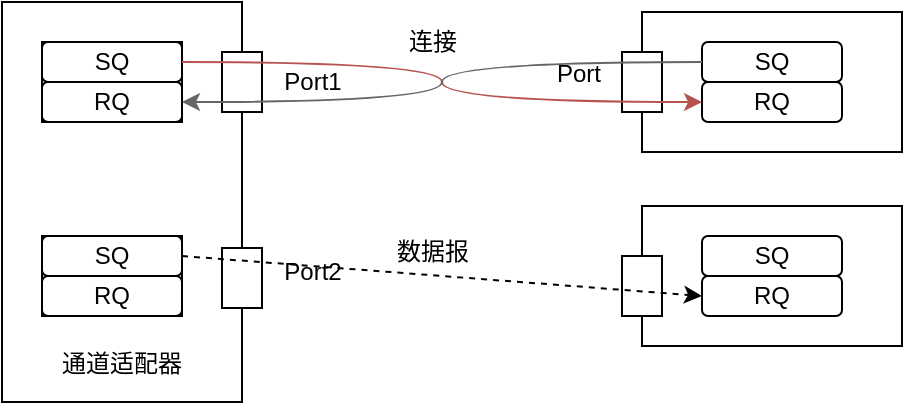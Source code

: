 <mxfile version="26.0.16">
  <diagram name="第 1 页" id="fQB9fal9nah5qrefnm-s">
    <mxGraphModel dx="977" dy="489" grid="1" gridSize="10" guides="1" tooltips="1" connect="1" arrows="1" fold="1" page="1" pageScale="1" pageWidth="827" pageHeight="1169" math="0" shadow="0">
      <root>
        <mxCell id="0" />
        <mxCell id="1" parent="0" />
        <mxCell id="wNhZcJhVLj2rORX2yZU1-18" value="" style="rounded=0;whiteSpace=wrap;html=1;" parent="1" vertex="1">
          <mxGeometry x="510" y="130" width="70" height="40" as="geometry" />
        </mxCell>
        <mxCell id="wNhZcJhVLj2rORX2yZU1-14" value="" style="rounded=0;whiteSpace=wrap;html=1;" parent="1" vertex="1">
          <mxGeometry x="160" y="110" width="120" height="200" as="geometry" />
        </mxCell>
        <mxCell id="wNhZcJhVLj2rORX2yZU1-2" value="通道适配器" style="text;html=1;align=center;verticalAlign=middle;whiteSpace=wrap;rounded=0;" parent="1" vertex="1">
          <mxGeometry x="180" y="276" width="80" height="30" as="geometry" />
        </mxCell>
        <mxCell id="wNhZcJhVLj2rORX2yZU1-3" value="" style="rounded=0;whiteSpace=wrap;html=1;" parent="1" vertex="1">
          <mxGeometry x="270" y="135" width="20" height="30" as="geometry" />
        </mxCell>
        <mxCell id="wNhZcJhVLj2rORX2yZU1-4" value="Port1" style="text;html=1;align=center;verticalAlign=middle;resizable=0;points=[];autosize=1;strokeColor=none;fillColor=none;" parent="1" vertex="1">
          <mxGeometry x="290" y="135" width="50" height="30" as="geometry" />
        </mxCell>
        <mxCell id="wNhZcJhVLj2rORX2yZU1-5" value="" style="rounded=0;whiteSpace=wrap;html=1;" parent="1" vertex="1">
          <mxGeometry x="270" y="233" width="20" height="30" as="geometry" />
        </mxCell>
        <mxCell id="wNhZcJhVLj2rORX2yZU1-6" value="Port2" style="text;html=1;align=center;verticalAlign=middle;resizable=0;points=[];autosize=1;strokeColor=none;fillColor=none;" parent="1" vertex="1">
          <mxGeometry x="290" y="230" width="50" height="30" as="geometry" />
        </mxCell>
        <mxCell id="wNhZcJhVLj2rORX2yZU1-7" value="" style="rounded=0;whiteSpace=wrap;html=1;" parent="1" vertex="1">
          <mxGeometry x="480" y="115" width="130" height="70" as="geometry" />
        </mxCell>
        <mxCell id="wNhZcJhVLj2rORX2yZU1-8" value="" style="rounded=0;whiteSpace=wrap;html=1;" parent="1" vertex="1">
          <mxGeometry x="180" y="130" width="70" height="40" as="geometry" />
        </mxCell>
        <mxCell id="wNhZcJhVLj2rORX2yZU1-9" value="SQ" style="rounded=1;whiteSpace=wrap;html=1;" parent="1" vertex="1">
          <mxGeometry x="180" y="130" width="70" height="20" as="geometry" />
        </mxCell>
        <mxCell id="wNhZcJhVLj2rORX2yZU1-10" value="RQ" style="rounded=1;whiteSpace=wrap;html=1;" parent="1" vertex="1">
          <mxGeometry x="180" y="150" width="70" height="20" as="geometry" />
        </mxCell>
        <mxCell id="wNhZcJhVLj2rORX2yZU1-11" value="" style="rounded=0;whiteSpace=wrap;html=1;" parent="1" vertex="1">
          <mxGeometry x="180" y="227" width="70" height="40" as="geometry" />
        </mxCell>
        <mxCell id="wNhZcJhVLj2rORX2yZU1-12" value="SQ" style="rounded=1;whiteSpace=wrap;html=1;" parent="1" vertex="1">
          <mxGeometry x="180" y="227" width="70" height="20" as="geometry" />
        </mxCell>
        <mxCell id="wNhZcJhVLj2rORX2yZU1-13" value="RQ" style="rounded=1;whiteSpace=wrap;html=1;" parent="1" vertex="1">
          <mxGeometry x="180" y="247" width="70" height="20" as="geometry" />
        </mxCell>
        <mxCell id="wNhZcJhVLj2rORX2yZU1-16" value="SQ" style="rounded=1;whiteSpace=wrap;html=1;" parent="1" vertex="1">
          <mxGeometry x="510" y="130" width="70" height="20" as="geometry" />
        </mxCell>
        <mxCell id="wNhZcJhVLj2rORX2yZU1-17" value="RQ" style="rounded=1;whiteSpace=wrap;html=1;" parent="1" vertex="1">
          <mxGeometry x="510" y="150" width="70" height="20" as="geometry" />
        </mxCell>
        <mxCell id="wNhZcJhVLj2rORX2yZU1-19" value="" style="rounded=0;whiteSpace=wrap;html=1;" parent="1" vertex="1">
          <mxGeometry x="470" y="135" width="20" height="30" as="geometry" />
        </mxCell>
        <mxCell id="wNhZcJhVLj2rORX2yZU1-20" value="" style="rounded=0;whiteSpace=wrap;html=1;" parent="1" vertex="1">
          <mxGeometry x="510" y="227" width="70" height="40" as="geometry" />
        </mxCell>
        <mxCell id="wNhZcJhVLj2rORX2yZU1-21" value="" style="rounded=0;whiteSpace=wrap;html=1;" parent="1" vertex="1">
          <mxGeometry x="480" y="212" width="130" height="70" as="geometry" />
        </mxCell>
        <mxCell id="wNhZcJhVLj2rORX2yZU1-22" value="SQ" style="rounded=1;whiteSpace=wrap;html=1;" parent="1" vertex="1">
          <mxGeometry x="510" y="227" width="70" height="20" as="geometry" />
        </mxCell>
        <mxCell id="wNhZcJhVLj2rORX2yZU1-23" value="RQ" style="rounded=1;whiteSpace=wrap;html=1;" parent="1" vertex="1">
          <mxGeometry x="510" y="247" width="70" height="20" as="geometry" />
        </mxCell>
        <mxCell id="wNhZcJhVLj2rORX2yZU1-24" value="" style="rounded=0;whiteSpace=wrap;html=1;" parent="1" vertex="1">
          <mxGeometry x="470" y="237" width="20" height="30" as="geometry" />
        </mxCell>
        <mxCell id="wNhZcJhVLj2rORX2yZU1-26" value="" style="endArrow=classic;html=1;rounded=0;exitX=1;exitY=0.5;exitDx=0;exitDy=0;entryX=0;entryY=0.5;entryDx=0;entryDy=0;edgeStyle=orthogonalEdgeStyle;curved=1;flowAnimation=0;noJump=1;jumpStyle=none;shadow=0;fillColor=#f8cecc;strokeColor=#b85450;" parent="1" source="wNhZcJhVLj2rORX2yZU1-9" target="wNhZcJhVLj2rORX2yZU1-17" edge="1">
          <mxGeometry width="50" height="50" relative="1" as="geometry">
            <mxPoint x="360" y="210" as="sourcePoint" />
            <mxPoint x="410" y="160" as="targetPoint" />
          </mxGeometry>
        </mxCell>
        <mxCell id="wNhZcJhVLj2rORX2yZU1-27" value="Port" style="text;html=1;align=center;verticalAlign=middle;resizable=0;points=[];autosize=1;strokeColor=none;fillColor=none;" parent="1" vertex="1">
          <mxGeometry x="423" y="131" width="50" height="30" as="geometry" />
        </mxCell>
        <mxCell id="wNhZcJhVLj2rORX2yZU1-28" value="" style="endArrow=classic;html=1;rounded=1;exitX=0;exitY=0.5;exitDx=0;exitDy=0;entryX=1;entryY=0.5;entryDx=0;entryDy=0;edgeStyle=orthogonalEdgeStyle;curved=1;flowAnimation=0;shadow=0;noJump=0;orthogonalLoop=0;enumerate=0;orthogonal=0;snapToPoint=0;jumpStyle=none;fillColor=#f5f5f5;strokeColor=#666666;" parent="1" source="wNhZcJhVLj2rORX2yZU1-16" target="wNhZcJhVLj2rORX2yZU1-10" edge="1">
          <mxGeometry width="50" height="50" relative="1" as="geometry">
            <mxPoint x="350" y="260" as="sourcePoint" />
            <mxPoint x="400" y="210" as="targetPoint" />
          </mxGeometry>
        </mxCell>
        <mxCell id="wNhZcJhVLj2rORX2yZU1-29" value="" style="endArrow=classic;html=1;rounded=0;exitX=1;exitY=0.5;exitDx=0;exitDy=0;entryX=0;entryY=0.5;entryDx=0;entryDy=0;dashed=1;" parent="1" source="wNhZcJhVLj2rORX2yZU1-12" target="wNhZcJhVLj2rORX2yZU1-23" edge="1">
          <mxGeometry width="50" height="50" relative="1" as="geometry">
            <mxPoint x="330" y="320" as="sourcePoint" />
            <mxPoint x="380" y="270" as="targetPoint" />
          </mxGeometry>
        </mxCell>
        <mxCell id="wNhZcJhVLj2rORX2yZU1-30" value="数据报" style="text;html=1;align=center;verticalAlign=middle;resizable=0;points=[];autosize=1;strokeColor=none;fillColor=none;" parent="1" vertex="1">
          <mxGeometry x="345" y="220" width="60" height="30" as="geometry" />
        </mxCell>
        <mxCell id="wNhZcJhVLj2rORX2yZU1-31" value="连接" style="text;html=1;align=center;verticalAlign=middle;resizable=0;points=[];autosize=1;strokeColor=none;fillColor=none;" parent="1" vertex="1">
          <mxGeometry x="350" y="115" width="50" height="30" as="geometry" />
        </mxCell>
      </root>
    </mxGraphModel>
  </diagram>
</mxfile>
